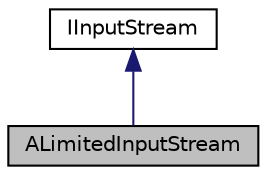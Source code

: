 digraph "ALimitedInputStream"
{
 // LATEX_PDF_SIZE
  edge [fontname="Helvetica",fontsize="10",labelfontname="Helvetica",labelfontsize="10"];
  node [fontname="Helvetica",fontsize="10",shape=record];
  Node1 [label="ALimitedInputStream",height=0.2,width=0.4,color="black", fillcolor="grey75", style="filled", fontcolor="black",tooltip="Input stream that will pass through a maximum of a certain number of bytes - then it will return eof ..."];
  Node2 -> Node1 [dir="back",color="midnightblue",fontsize="10",style="solid",fontname="Helvetica"];
  Node2 [label="IInputStream",height=0.2,width=0.4,color="black", fillcolor="white", style="filled",URL="$classIInputStream.html",tooltip="Represents an input stream."];
}
